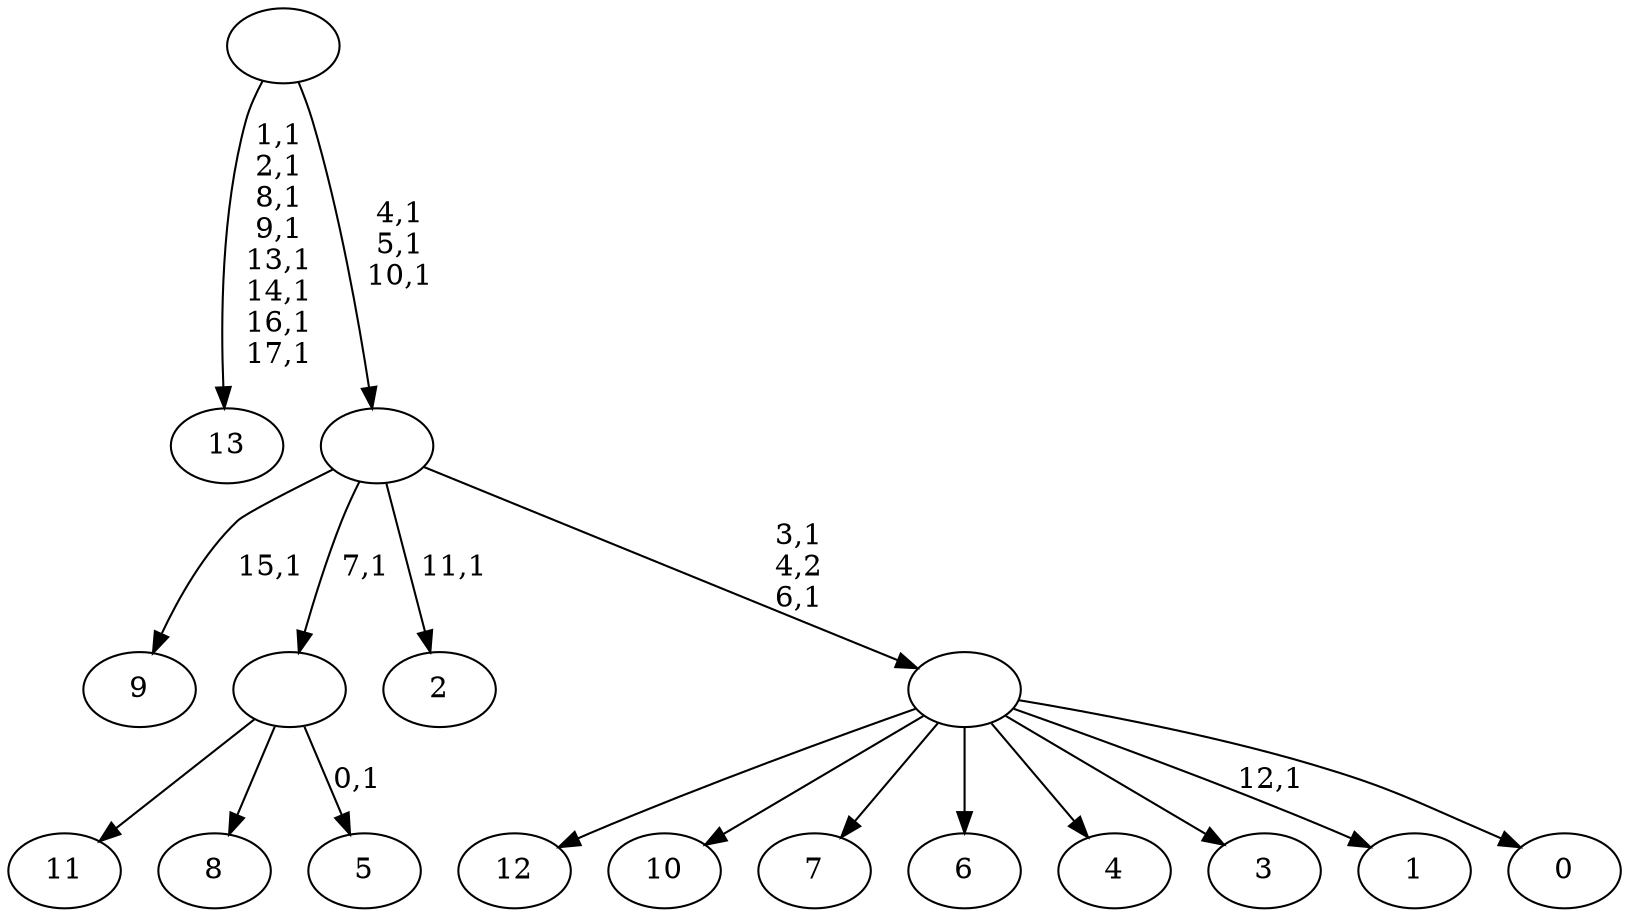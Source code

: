 digraph T {
	32 [label="13"]
	23 [label="12"]
	22 [label="11"]
	21 [label="10"]
	20 [label="9"]
	18 [label="8"]
	17 [label="7"]
	16 [label="6"]
	15 [label="5"]
	13 [label=""]
	12 [label="4"]
	11 [label="3"]
	10 [label="2"]
	8 [label="1"]
	6 [label="0"]
	5 [label=""]
	3 [label=""]
	0 [label=""]
	13 -> 15 [label="0,1"]
	13 -> 22 [label=""]
	13 -> 18 [label=""]
	5 -> 8 [label="12,1"]
	5 -> 23 [label=""]
	5 -> 21 [label=""]
	5 -> 17 [label=""]
	5 -> 16 [label=""]
	5 -> 12 [label=""]
	5 -> 11 [label=""]
	5 -> 6 [label=""]
	3 -> 5 [label="3,1\n4,2\n6,1"]
	3 -> 10 [label="11,1"]
	3 -> 20 [label="15,1"]
	3 -> 13 [label="7,1"]
	0 -> 3 [label="4,1\n5,1\n10,1"]
	0 -> 32 [label="1,1\n2,1\n8,1\n9,1\n13,1\n14,1\n16,1\n17,1"]
}
